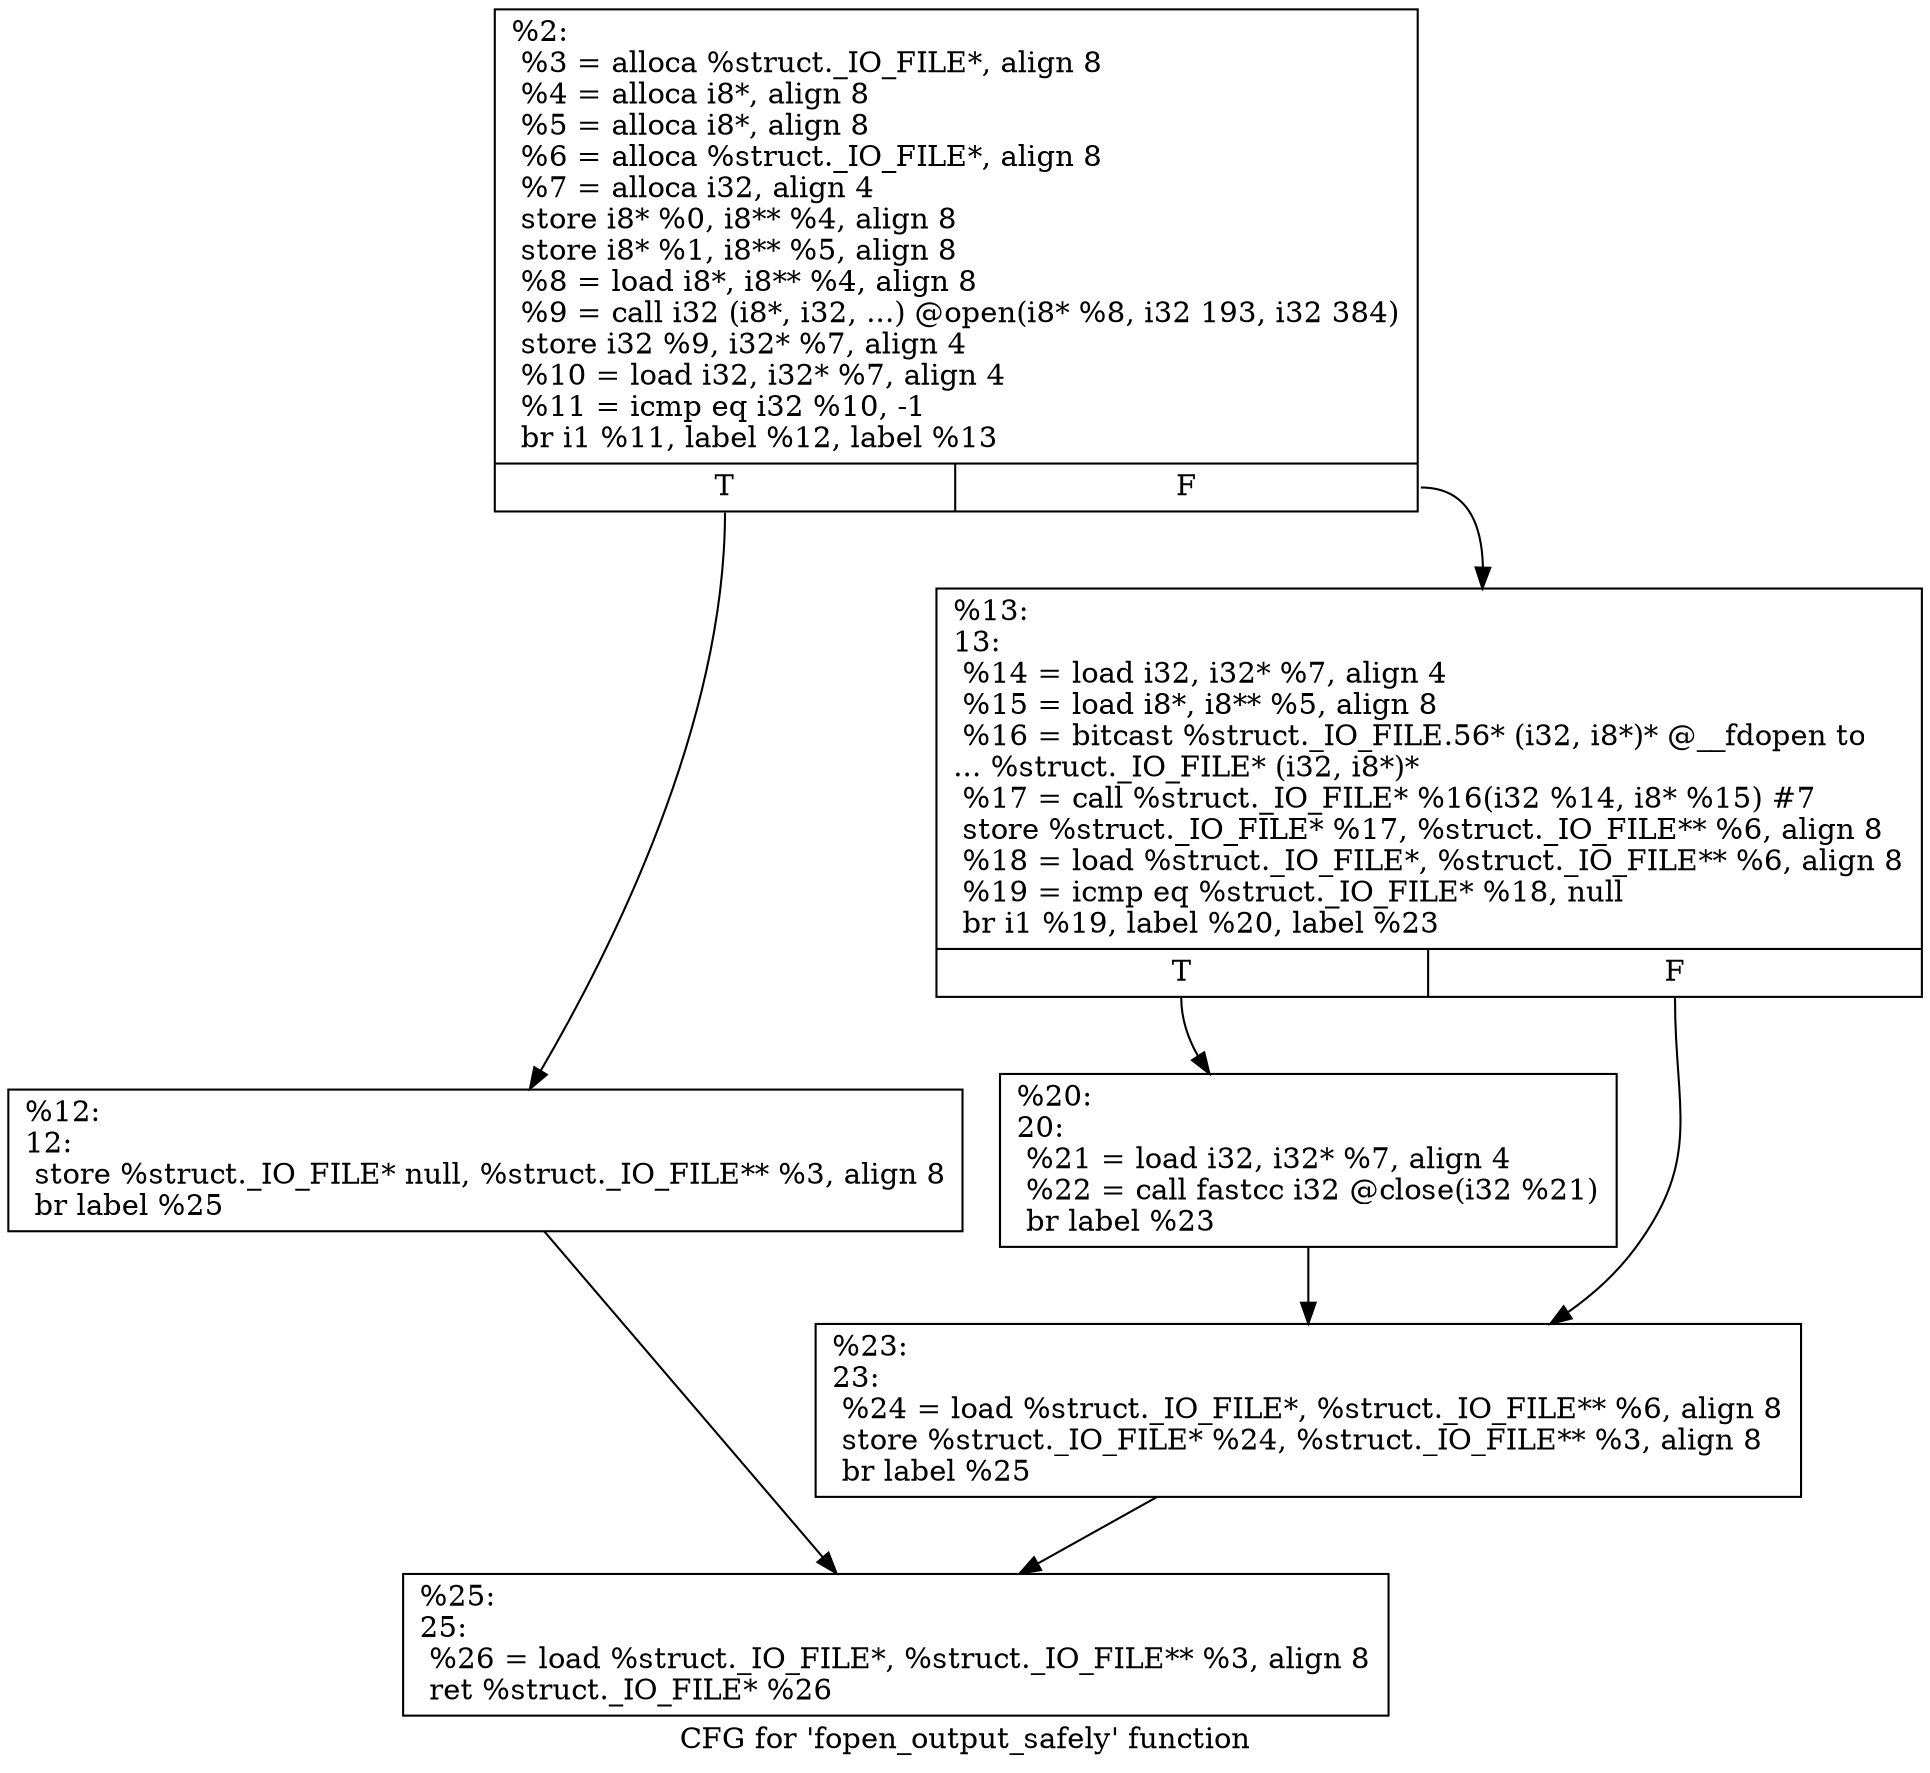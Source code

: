 digraph "CFG for 'fopen_output_safely' function" {
	label="CFG for 'fopen_output_safely' function";

	Node0x1c11740 [shape=record,label="{%2:\l  %3 = alloca %struct._IO_FILE*, align 8\l  %4 = alloca i8*, align 8\l  %5 = alloca i8*, align 8\l  %6 = alloca %struct._IO_FILE*, align 8\l  %7 = alloca i32, align 4\l  store i8* %0, i8** %4, align 8\l  store i8* %1, i8** %5, align 8\l  %8 = load i8*, i8** %4, align 8\l  %9 = call i32 (i8*, i32, ...) @open(i8* %8, i32 193, i32 384)\l  store i32 %9, i32* %7, align 4\l  %10 = load i32, i32* %7, align 4\l  %11 = icmp eq i32 %10, -1\l  br i1 %11, label %12, label %13\l|{<s0>T|<s1>F}}"];
	Node0x1c11740:s0 -> Node0x1c11790;
	Node0x1c11740:s1 -> Node0x1c117e0;
	Node0x1c11790 [shape=record,label="{%12:\l12:                                               \l  store %struct._IO_FILE* null, %struct._IO_FILE** %3, align 8\l  br label %25\l}"];
	Node0x1c11790 -> Node0x1c118d0;
	Node0x1c117e0 [shape=record,label="{%13:\l13:                                               \l  %14 = load i32, i32* %7, align 4\l  %15 = load i8*, i8** %5, align 8\l  %16 = bitcast %struct._IO_FILE.56* (i32, i8*)* @__fdopen to\l... %struct._IO_FILE* (i32, i8*)*\l  %17 = call %struct._IO_FILE* %16(i32 %14, i8* %15) #7\l  store %struct._IO_FILE* %17, %struct._IO_FILE** %6, align 8\l  %18 = load %struct._IO_FILE*, %struct._IO_FILE** %6, align 8\l  %19 = icmp eq %struct._IO_FILE* %18, null\l  br i1 %19, label %20, label %23\l|{<s0>T|<s1>F}}"];
	Node0x1c117e0:s0 -> Node0x1c11830;
	Node0x1c117e0:s1 -> Node0x1c11880;
	Node0x1c11830 [shape=record,label="{%20:\l20:                                               \l  %21 = load i32, i32* %7, align 4\l  %22 = call fastcc i32 @close(i32 %21)\l  br label %23\l}"];
	Node0x1c11830 -> Node0x1c11880;
	Node0x1c11880 [shape=record,label="{%23:\l23:                                               \l  %24 = load %struct._IO_FILE*, %struct._IO_FILE** %6, align 8\l  store %struct._IO_FILE* %24, %struct._IO_FILE** %3, align 8\l  br label %25\l}"];
	Node0x1c11880 -> Node0x1c118d0;
	Node0x1c118d0 [shape=record,label="{%25:\l25:                                               \l  %26 = load %struct._IO_FILE*, %struct._IO_FILE** %3, align 8\l  ret %struct._IO_FILE* %26\l}"];
}
